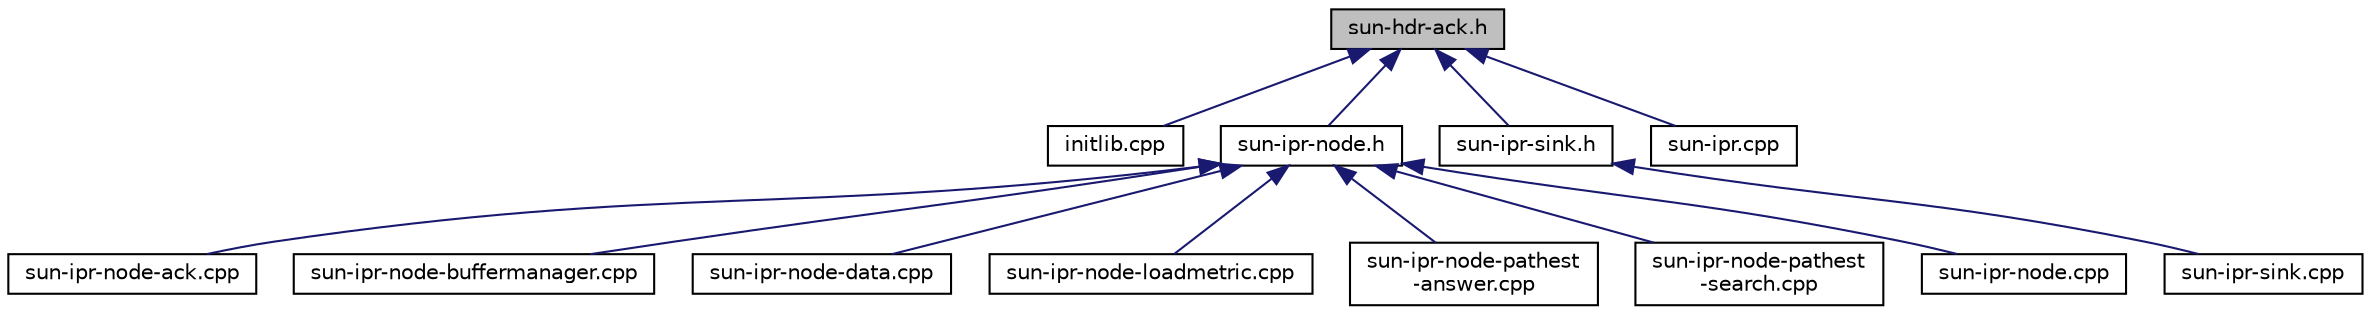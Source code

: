 digraph "sun-hdr-ack.h"
{
 // LATEX_PDF_SIZE
  edge [fontname="Helvetica",fontsize="10",labelfontname="Helvetica",labelfontsize="10"];
  node [fontname="Helvetica",fontsize="10",shape=record];
  Node1 [label="sun-hdr-ack.h",height=0.2,width=0.4,color="black", fillcolor="grey75", style="filled", fontcolor="black",tooltip="Provides the Ack Messages header description."];
  Node1 -> Node2 [dir="back",color="midnightblue",fontsize="10",style="solid",fontname="Helvetica"];
  Node2 [label="initlib.cpp",height=0.2,width=0.4,color="black", fillcolor="white", style="filled",URL="$network_2uwsun_2initlib_8cpp.html",tooltip="Provides the initialization of uwsun libraries."];
  Node1 -> Node3 [dir="back",color="midnightblue",fontsize="10",style="solid",fontname="Helvetica"];
  Node3 [label="sun-ipr-node.h",height=0.2,width=0.4,color="black", fillcolor="white", style="filled",URL="$sun-ipr-node_8h.html",tooltip="Dinamic source routing protocol, this file contains Nodes specifications."];
  Node3 -> Node4 [dir="back",color="midnightblue",fontsize="10",style="solid",fontname="Helvetica"];
  Node4 [label="sun-ipr-node-ack.cpp",height=0.2,width=0.4,color="black", fillcolor="white", style="filled",URL="$sun-ipr-node-ack_8cpp.html",tooltip="Provides the implementation of all the methods regarding Ack Packets."];
  Node3 -> Node5 [dir="back",color="midnightblue",fontsize="10",style="solid",fontname="Helvetica"];
  Node5 [label="sun-ipr-node-buffermanager.cpp",height=0.2,width=0.4,color="black", fillcolor="white", style="filled",URL="$sun-ipr-node-buffermanager_8cpp.html",tooltip="Provides the implementation of all the methods regarding Buffer Management."];
  Node3 -> Node6 [dir="back",color="midnightblue",fontsize="10",style="solid",fontname="Helvetica"];
  Node6 [label="sun-ipr-node-data.cpp",height=0.2,width=0.4,color="black", fillcolor="white", style="filled",URL="$sun-ipr-node-data_8cpp.html",tooltip=" "];
  Node3 -> Node7 [dir="back",color="midnightblue",fontsize="10",style="solid",fontname="Helvetica"];
  Node7 [label="sun-ipr-node-loadmetric.cpp",height=0.2,width=0.4,color="black", fillcolor="white", style="filled",URL="$sun-ipr-node-loadmetric_8cpp.html",tooltip="Provides the implementation of all the methods regarding the Load metric."];
  Node3 -> Node8 [dir="back",color="midnightblue",fontsize="10",style="solid",fontname="Helvetica"];
  Node8 [label="sun-ipr-node-pathest\l-answer.cpp",height=0.2,width=0.4,color="black", fillcolor="white", style="filled",URL="$sun-ipr-node-pathest-answer_8cpp.html",tooltip="Provides the implementation of all the methods regarding Path Establishment Answer Packets."];
  Node3 -> Node9 [dir="back",color="midnightblue",fontsize="10",style="solid",fontname="Helvetica"];
  Node9 [label="sun-ipr-node-pathest\l-search.cpp",height=0.2,width=0.4,color="black", fillcolor="white", style="filled",URL="$sun-ipr-node-pathest-search_8cpp.html",tooltip="Provides the implementation of all the methods regarding Path Establishment Search Packets."];
  Node3 -> Node10 [dir="back",color="midnightblue",fontsize="10",style="solid",fontname="Helvetica"];
  Node10 [label="sun-ipr-node.cpp",height=0.2,width=0.4,color="black", fillcolor="white", style="filled",URL="$sun-ipr-node_8cpp.html",tooltip="Implements a SunIPRoutingNode."];
  Node1 -> Node11 [dir="back",color="midnightblue",fontsize="10",style="solid",fontname="Helvetica"];
  Node11 [label="sun-ipr-sink.h",height=0.2,width=0.4,color="black", fillcolor="white", style="filled",URL="$sun-ipr-sink_8h.html",tooltip="Dinamic source routing protocol, this file contains Sinks specifications."];
  Node11 -> Node12 [dir="back",color="midnightblue",fontsize="10",style="solid",fontname="Helvetica"];
  Node12 [label="sun-ipr-sink.cpp",height=0.2,width=0.4,color="black", fillcolor="white", style="filled",URL="$sun-ipr-sink_8cpp.html",tooltip="Implements a SunIPRoutingSink."];
  Node1 -> Node13 [dir="back",color="midnightblue",fontsize="10",style="solid",fontname="Helvetica"];
  Node13 [label="sun-ipr.cpp",height=0.2,width=0.4,color="black", fillcolor="white", style="filled",URL="$sun-ipr_8cpp.html",tooltip="Packets' class implementation."];
}

